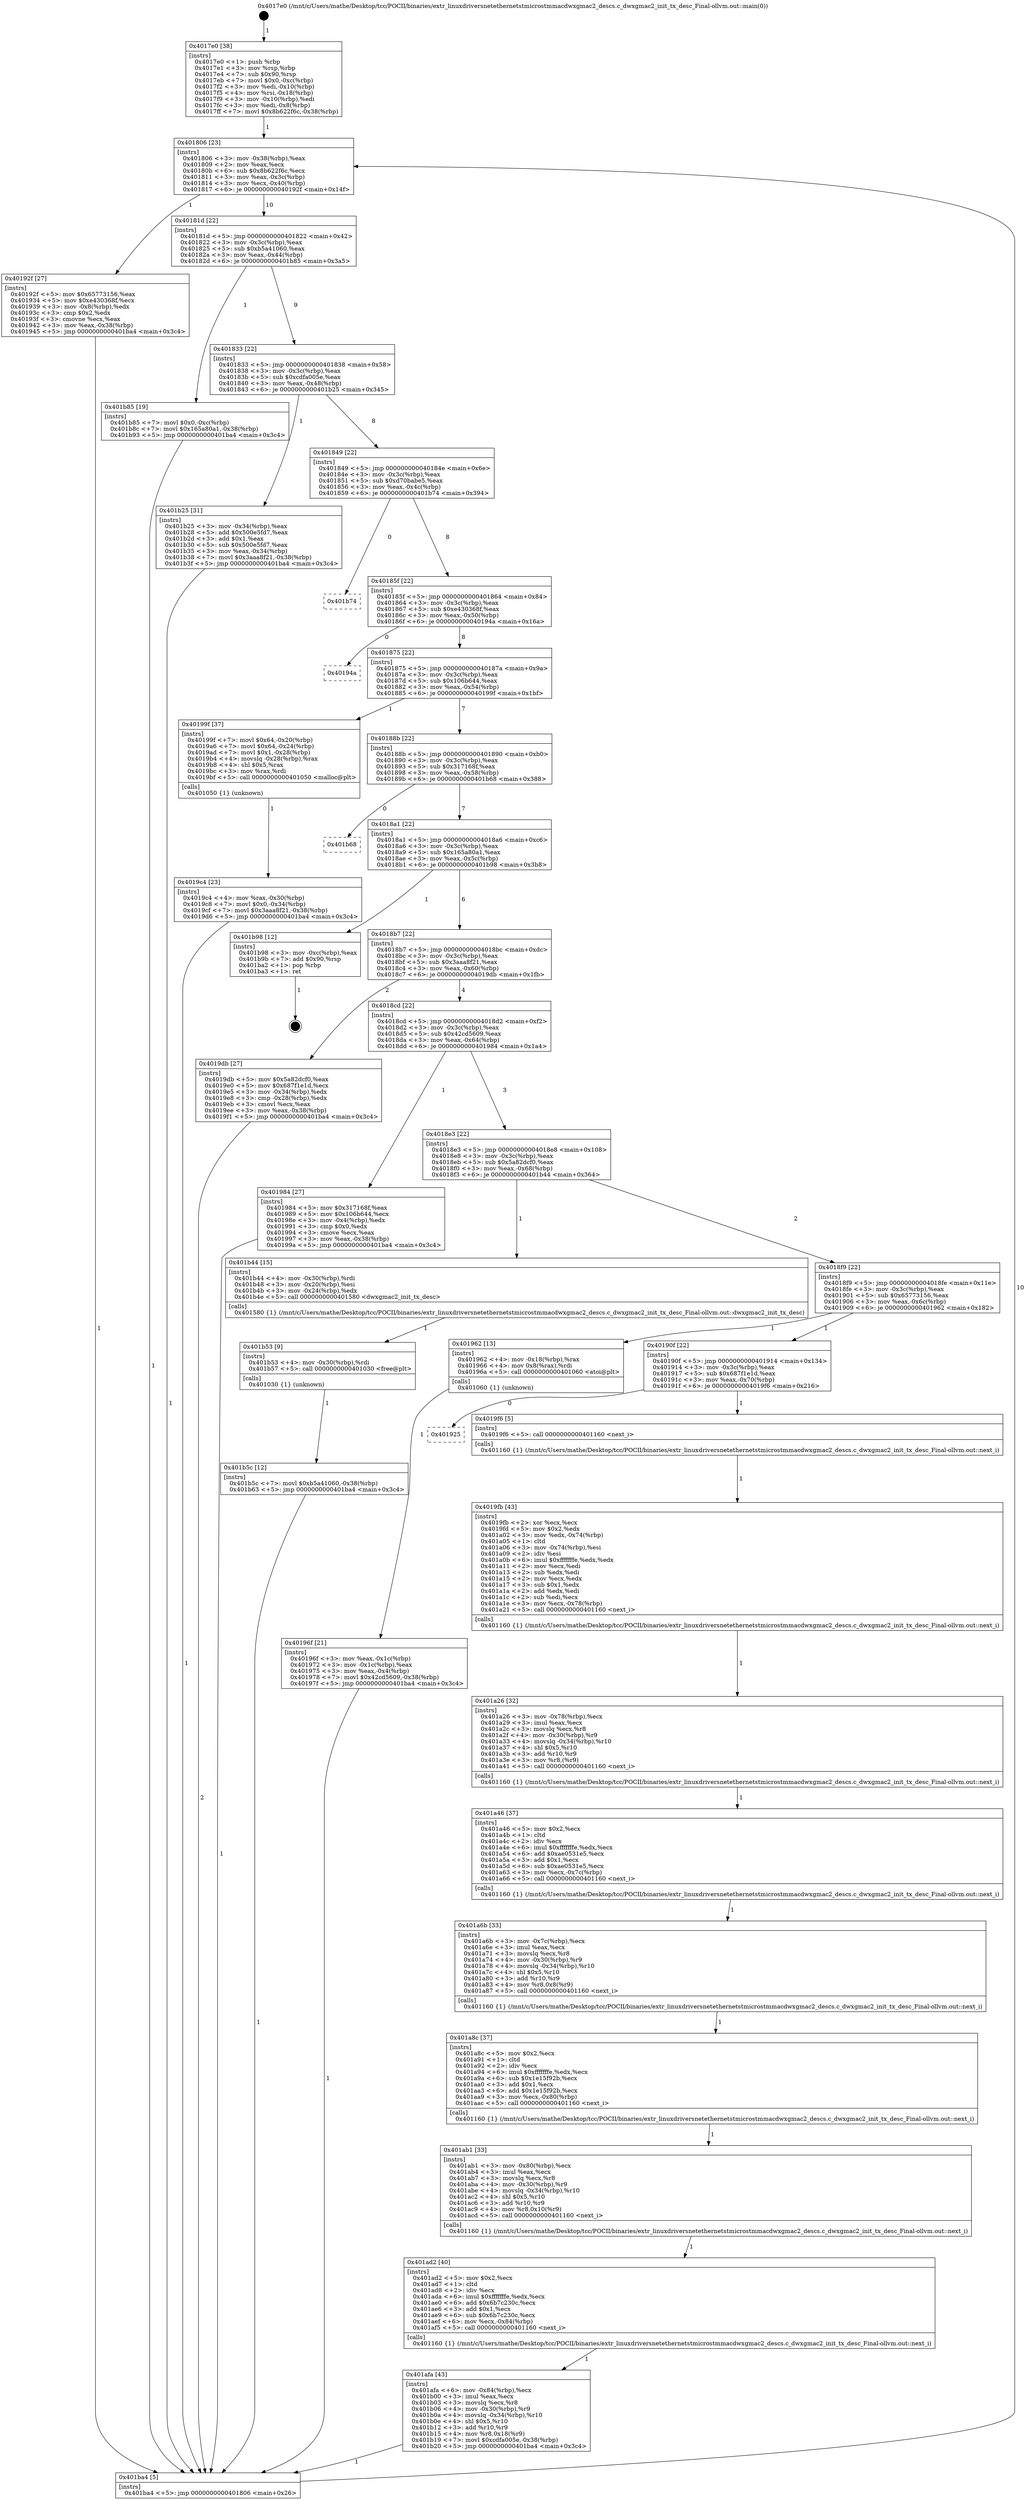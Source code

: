 digraph "0x4017e0" {
  label = "0x4017e0 (/mnt/c/Users/mathe/Desktop/tcc/POCII/binaries/extr_linuxdriversnetethernetstmicrostmmacdwxgmac2_descs.c_dwxgmac2_init_tx_desc_Final-ollvm.out::main(0))"
  labelloc = "t"
  node[shape=record]

  Entry [label="",width=0.3,height=0.3,shape=circle,fillcolor=black,style=filled]
  "0x401806" [label="{
     0x401806 [23]\l
     | [instrs]\l
     &nbsp;&nbsp;0x401806 \<+3\>: mov -0x38(%rbp),%eax\l
     &nbsp;&nbsp;0x401809 \<+2\>: mov %eax,%ecx\l
     &nbsp;&nbsp;0x40180b \<+6\>: sub $0x8b622f6c,%ecx\l
     &nbsp;&nbsp;0x401811 \<+3\>: mov %eax,-0x3c(%rbp)\l
     &nbsp;&nbsp;0x401814 \<+3\>: mov %ecx,-0x40(%rbp)\l
     &nbsp;&nbsp;0x401817 \<+6\>: je 000000000040192f \<main+0x14f\>\l
  }"]
  "0x40192f" [label="{
     0x40192f [27]\l
     | [instrs]\l
     &nbsp;&nbsp;0x40192f \<+5\>: mov $0x65773156,%eax\l
     &nbsp;&nbsp;0x401934 \<+5\>: mov $0xe430368f,%ecx\l
     &nbsp;&nbsp;0x401939 \<+3\>: mov -0x8(%rbp),%edx\l
     &nbsp;&nbsp;0x40193c \<+3\>: cmp $0x2,%edx\l
     &nbsp;&nbsp;0x40193f \<+3\>: cmovne %ecx,%eax\l
     &nbsp;&nbsp;0x401942 \<+3\>: mov %eax,-0x38(%rbp)\l
     &nbsp;&nbsp;0x401945 \<+5\>: jmp 0000000000401ba4 \<main+0x3c4\>\l
  }"]
  "0x40181d" [label="{
     0x40181d [22]\l
     | [instrs]\l
     &nbsp;&nbsp;0x40181d \<+5\>: jmp 0000000000401822 \<main+0x42\>\l
     &nbsp;&nbsp;0x401822 \<+3\>: mov -0x3c(%rbp),%eax\l
     &nbsp;&nbsp;0x401825 \<+5\>: sub $0xb5a41060,%eax\l
     &nbsp;&nbsp;0x40182a \<+3\>: mov %eax,-0x44(%rbp)\l
     &nbsp;&nbsp;0x40182d \<+6\>: je 0000000000401b85 \<main+0x3a5\>\l
  }"]
  "0x401ba4" [label="{
     0x401ba4 [5]\l
     | [instrs]\l
     &nbsp;&nbsp;0x401ba4 \<+5\>: jmp 0000000000401806 \<main+0x26\>\l
  }"]
  "0x4017e0" [label="{
     0x4017e0 [38]\l
     | [instrs]\l
     &nbsp;&nbsp;0x4017e0 \<+1\>: push %rbp\l
     &nbsp;&nbsp;0x4017e1 \<+3\>: mov %rsp,%rbp\l
     &nbsp;&nbsp;0x4017e4 \<+7\>: sub $0x90,%rsp\l
     &nbsp;&nbsp;0x4017eb \<+7\>: movl $0x0,-0xc(%rbp)\l
     &nbsp;&nbsp;0x4017f2 \<+3\>: mov %edi,-0x10(%rbp)\l
     &nbsp;&nbsp;0x4017f5 \<+4\>: mov %rsi,-0x18(%rbp)\l
     &nbsp;&nbsp;0x4017f9 \<+3\>: mov -0x10(%rbp),%edi\l
     &nbsp;&nbsp;0x4017fc \<+3\>: mov %edi,-0x8(%rbp)\l
     &nbsp;&nbsp;0x4017ff \<+7\>: movl $0x8b622f6c,-0x38(%rbp)\l
  }"]
  Exit [label="",width=0.3,height=0.3,shape=circle,fillcolor=black,style=filled,peripheries=2]
  "0x401b85" [label="{
     0x401b85 [19]\l
     | [instrs]\l
     &nbsp;&nbsp;0x401b85 \<+7\>: movl $0x0,-0xc(%rbp)\l
     &nbsp;&nbsp;0x401b8c \<+7\>: movl $0x165a80a1,-0x38(%rbp)\l
     &nbsp;&nbsp;0x401b93 \<+5\>: jmp 0000000000401ba4 \<main+0x3c4\>\l
  }"]
  "0x401833" [label="{
     0x401833 [22]\l
     | [instrs]\l
     &nbsp;&nbsp;0x401833 \<+5\>: jmp 0000000000401838 \<main+0x58\>\l
     &nbsp;&nbsp;0x401838 \<+3\>: mov -0x3c(%rbp),%eax\l
     &nbsp;&nbsp;0x40183b \<+5\>: sub $0xcdfa005e,%eax\l
     &nbsp;&nbsp;0x401840 \<+3\>: mov %eax,-0x48(%rbp)\l
     &nbsp;&nbsp;0x401843 \<+6\>: je 0000000000401b25 \<main+0x345\>\l
  }"]
  "0x401b5c" [label="{
     0x401b5c [12]\l
     | [instrs]\l
     &nbsp;&nbsp;0x401b5c \<+7\>: movl $0xb5a41060,-0x38(%rbp)\l
     &nbsp;&nbsp;0x401b63 \<+5\>: jmp 0000000000401ba4 \<main+0x3c4\>\l
  }"]
  "0x401b25" [label="{
     0x401b25 [31]\l
     | [instrs]\l
     &nbsp;&nbsp;0x401b25 \<+3\>: mov -0x34(%rbp),%eax\l
     &nbsp;&nbsp;0x401b28 \<+5\>: add $0x500e5fd7,%eax\l
     &nbsp;&nbsp;0x401b2d \<+3\>: add $0x1,%eax\l
     &nbsp;&nbsp;0x401b30 \<+5\>: sub $0x500e5fd7,%eax\l
     &nbsp;&nbsp;0x401b35 \<+3\>: mov %eax,-0x34(%rbp)\l
     &nbsp;&nbsp;0x401b38 \<+7\>: movl $0x3aaa8f21,-0x38(%rbp)\l
     &nbsp;&nbsp;0x401b3f \<+5\>: jmp 0000000000401ba4 \<main+0x3c4\>\l
  }"]
  "0x401849" [label="{
     0x401849 [22]\l
     | [instrs]\l
     &nbsp;&nbsp;0x401849 \<+5\>: jmp 000000000040184e \<main+0x6e\>\l
     &nbsp;&nbsp;0x40184e \<+3\>: mov -0x3c(%rbp),%eax\l
     &nbsp;&nbsp;0x401851 \<+5\>: sub $0xd70babe5,%eax\l
     &nbsp;&nbsp;0x401856 \<+3\>: mov %eax,-0x4c(%rbp)\l
     &nbsp;&nbsp;0x401859 \<+6\>: je 0000000000401b74 \<main+0x394\>\l
  }"]
  "0x401b53" [label="{
     0x401b53 [9]\l
     | [instrs]\l
     &nbsp;&nbsp;0x401b53 \<+4\>: mov -0x30(%rbp),%rdi\l
     &nbsp;&nbsp;0x401b57 \<+5\>: call 0000000000401030 \<free@plt\>\l
     | [calls]\l
     &nbsp;&nbsp;0x401030 \{1\} (unknown)\l
  }"]
  "0x401b74" [label="{
     0x401b74\l
  }", style=dashed]
  "0x40185f" [label="{
     0x40185f [22]\l
     | [instrs]\l
     &nbsp;&nbsp;0x40185f \<+5\>: jmp 0000000000401864 \<main+0x84\>\l
     &nbsp;&nbsp;0x401864 \<+3\>: mov -0x3c(%rbp),%eax\l
     &nbsp;&nbsp;0x401867 \<+5\>: sub $0xe430368f,%eax\l
     &nbsp;&nbsp;0x40186c \<+3\>: mov %eax,-0x50(%rbp)\l
     &nbsp;&nbsp;0x40186f \<+6\>: je 000000000040194a \<main+0x16a\>\l
  }"]
  "0x401afa" [label="{
     0x401afa [43]\l
     | [instrs]\l
     &nbsp;&nbsp;0x401afa \<+6\>: mov -0x84(%rbp),%ecx\l
     &nbsp;&nbsp;0x401b00 \<+3\>: imul %eax,%ecx\l
     &nbsp;&nbsp;0x401b03 \<+3\>: movslq %ecx,%r8\l
     &nbsp;&nbsp;0x401b06 \<+4\>: mov -0x30(%rbp),%r9\l
     &nbsp;&nbsp;0x401b0a \<+4\>: movslq -0x34(%rbp),%r10\l
     &nbsp;&nbsp;0x401b0e \<+4\>: shl $0x5,%r10\l
     &nbsp;&nbsp;0x401b12 \<+3\>: add %r10,%r9\l
     &nbsp;&nbsp;0x401b15 \<+4\>: mov %r8,0x18(%r9)\l
     &nbsp;&nbsp;0x401b19 \<+7\>: movl $0xcdfa005e,-0x38(%rbp)\l
     &nbsp;&nbsp;0x401b20 \<+5\>: jmp 0000000000401ba4 \<main+0x3c4\>\l
  }"]
  "0x40194a" [label="{
     0x40194a\l
  }", style=dashed]
  "0x401875" [label="{
     0x401875 [22]\l
     | [instrs]\l
     &nbsp;&nbsp;0x401875 \<+5\>: jmp 000000000040187a \<main+0x9a\>\l
     &nbsp;&nbsp;0x40187a \<+3\>: mov -0x3c(%rbp),%eax\l
     &nbsp;&nbsp;0x40187d \<+5\>: sub $0x106b644,%eax\l
     &nbsp;&nbsp;0x401882 \<+3\>: mov %eax,-0x54(%rbp)\l
     &nbsp;&nbsp;0x401885 \<+6\>: je 000000000040199f \<main+0x1bf\>\l
  }"]
  "0x401ad2" [label="{
     0x401ad2 [40]\l
     | [instrs]\l
     &nbsp;&nbsp;0x401ad2 \<+5\>: mov $0x2,%ecx\l
     &nbsp;&nbsp;0x401ad7 \<+1\>: cltd\l
     &nbsp;&nbsp;0x401ad8 \<+2\>: idiv %ecx\l
     &nbsp;&nbsp;0x401ada \<+6\>: imul $0xfffffffe,%edx,%ecx\l
     &nbsp;&nbsp;0x401ae0 \<+6\>: add $0x6b7c230c,%ecx\l
     &nbsp;&nbsp;0x401ae6 \<+3\>: add $0x1,%ecx\l
     &nbsp;&nbsp;0x401ae9 \<+6\>: sub $0x6b7c230c,%ecx\l
     &nbsp;&nbsp;0x401aef \<+6\>: mov %ecx,-0x84(%rbp)\l
     &nbsp;&nbsp;0x401af5 \<+5\>: call 0000000000401160 \<next_i\>\l
     | [calls]\l
     &nbsp;&nbsp;0x401160 \{1\} (/mnt/c/Users/mathe/Desktop/tcc/POCII/binaries/extr_linuxdriversnetethernetstmicrostmmacdwxgmac2_descs.c_dwxgmac2_init_tx_desc_Final-ollvm.out::next_i)\l
  }"]
  "0x40199f" [label="{
     0x40199f [37]\l
     | [instrs]\l
     &nbsp;&nbsp;0x40199f \<+7\>: movl $0x64,-0x20(%rbp)\l
     &nbsp;&nbsp;0x4019a6 \<+7\>: movl $0x64,-0x24(%rbp)\l
     &nbsp;&nbsp;0x4019ad \<+7\>: movl $0x1,-0x28(%rbp)\l
     &nbsp;&nbsp;0x4019b4 \<+4\>: movslq -0x28(%rbp),%rax\l
     &nbsp;&nbsp;0x4019b8 \<+4\>: shl $0x5,%rax\l
     &nbsp;&nbsp;0x4019bc \<+3\>: mov %rax,%rdi\l
     &nbsp;&nbsp;0x4019bf \<+5\>: call 0000000000401050 \<malloc@plt\>\l
     | [calls]\l
     &nbsp;&nbsp;0x401050 \{1\} (unknown)\l
  }"]
  "0x40188b" [label="{
     0x40188b [22]\l
     | [instrs]\l
     &nbsp;&nbsp;0x40188b \<+5\>: jmp 0000000000401890 \<main+0xb0\>\l
     &nbsp;&nbsp;0x401890 \<+3\>: mov -0x3c(%rbp),%eax\l
     &nbsp;&nbsp;0x401893 \<+5\>: sub $0x317168f,%eax\l
     &nbsp;&nbsp;0x401898 \<+3\>: mov %eax,-0x58(%rbp)\l
     &nbsp;&nbsp;0x40189b \<+6\>: je 0000000000401b68 \<main+0x388\>\l
  }"]
  "0x401ab1" [label="{
     0x401ab1 [33]\l
     | [instrs]\l
     &nbsp;&nbsp;0x401ab1 \<+3\>: mov -0x80(%rbp),%ecx\l
     &nbsp;&nbsp;0x401ab4 \<+3\>: imul %eax,%ecx\l
     &nbsp;&nbsp;0x401ab7 \<+3\>: movslq %ecx,%r8\l
     &nbsp;&nbsp;0x401aba \<+4\>: mov -0x30(%rbp),%r9\l
     &nbsp;&nbsp;0x401abe \<+4\>: movslq -0x34(%rbp),%r10\l
     &nbsp;&nbsp;0x401ac2 \<+4\>: shl $0x5,%r10\l
     &nbsp;&nbsp;0x401ac6 \<+3\>: add %r10,%r9\l
     &nbsp;&nbsp;0x401ac9 \<+4\>: mov %r8,0x10(%r9)\l
     &nbsp;&nbsp;0x401acd \<+5\>: call 0000000000401160 \<next_i\>\l
     | [calls]\l
     &nbsp;&nbsp;0x401160 \{1\} (/mnt/c/Users/mathe/Desktop/tcc/POCII/binaries/extr_linuxdriversnetethernetstmicrostmmacdwxgmac2_descs.c_dwxgmac2_init_tx_desc_Final-ollvm.out::next_i)\l
  }"]
  "0x401b68" [label="{
     0x401b68\l
  }", style=dashed]
  "0x4018a1" [label="{
     0x4018a1 [22]\l
     | [instrs]\l
     &nbsp;&nbsp;0x4018a1 \<+5\>: jmp 00000000004018a6 \<main+0xc6\>\l
     &nbsp;&nbsp;0x4018a6 \<+3\>: mov -0x3c(%rbp),%eax\l
     &nbsp;&nbsp;0x4018a9 \<+5\>: sub $0x165a80a1,%eax\l
     &nbsp;&nbsp;0x4018ae \<+3\>: mov %eax,-0x5c(%rbp)\l
     &nbsp;&nbsp;0x4018b1 \<+6\>: je 0000000000401b98 \<main+0x3b8\>\l
  }"]
  "0x401a8c" [label="{
     0x401a8c [37]\l
     | [instrs]\l
     &nbsp;&nbsp;0x401a8c \<+5\>: mov $0x2,%ecx\l
     &nbsp;&nbsp;0x401a91 \<+1\>: cltd\l
     &nbsp;&nbsp;0x401a92 \<+2\>: idiv %ecx\l
     &nbsp;&nbsp;0x401a94 \<+6\>: imul $0xfffffffe,%edx,%ecx\l
     &nbsp;&nbsp;0x401a9a \<+6\>: sub $0x1e15f92b,%ecx\l
     &nbsp;&nbsp;0x401aa0 \<+3\>: add $0x1,%ecx\l
     &nbsp;&nbsp;0x401aa3 \<+6\>: add $0x1e15f92b,%ecx\l
     &nbsp;&nbsp;0x401aa9 \<+3\>: mov %ecx,-0x80(%rbp)\l
     &nbsp;&nbsp;0x401aac \<+5\>: call 0000000000401160 \<next_i\>\l
     | [calls]\l
     &nbsp;&nbsp;0x401160 \{1\} (/mnt/c/Users/mathe/Desktop/tcc/POCII/binaries/extr_linuxdriversnetethernetstmicrostmmacdwxgmac2_descs.c_dwxgmac2_init_tx_desc_Final-ollvm.out::next_i)\l
  }"]
  "0x401b98" [label="{
     0x401b98 [12]\l
     | [instrs]\l
     &nbsp;&nbsp;0x401b98 \<+3\>: mov -0xc(%rbp),%eax\l
     &nbsp;&nbsp;0x401b9b \<+7\>: add $0x90,%rsp\l
     &nbsp;&nbsp;0x401ba2 \<+1\>: pop %rbp\l
     &nbsp;&nbsp;0x401ba3 \<+1\>: ret\l
  }"]
  "0x4018b7" [label="{
     0x4018b7 [22]\l
     | [instrs]\l
     &nbsp;&nbsp;0x4018b7 \<+5\>: jmp 00000000004018bc \<main+0xdc\>\l
     &nbsp;&nbsp;0x4018bc \<+3\>: mov -0x3c(%rbp),%eax\l
     &nbsp;&nbsp;0x4018bf \<+5\>: sub $0x3aaa8f21,%eax\l
     &nbsp;&nbsp;0x4018c4 \<+3\>: mov %eax,-0x60(%rbp)\l
     &nbsp;&nbsp;0x4018c7 \<+6\>: je 00000000004019db \<main+0x1fb\>\l
  }"]
  "0x401a6b" [label="{
     0x401a6b [33]\l
     | [instrs]\l
     &nbsp;&nbsp;0x401a6b \<+3\>: mov -0x7c(%rbp),%ecx\l
     &nbsp;&nbsp;0x401a6e \<+3\>: imul %eax,%ecx\l
     &nbsp;&nbsp;0x401a71 \<+3\>: movslq %ecx,%r8\l
     &nbsp;&nbsp;0x401a74 \<+4\>: mov -0x30(%rbp),%r9\l
     &nbsp;&nbsp;0x401a78 \<+4\>: movslq -0x34(%rbp),%r10\l
     &nbsp;&nbsp;0x401a7c \<+4\>: shl $0x5,%r10\l
     &nbsp;&nbsp;0x401a80 \<+3\>: add %r10,%r9\l
     &nbsp;&nbsp;0x401a83 \<+4\>: mov %r8,0x8(%r9)\l
     &nbsp;&nbsp;0x401a87 \<+5\>: call 0000000000401160 \<next_i\>\l
     | [calls]\l
     &nbsp;&nbsp;0x401160 \{1\} (/mnt/c/Users/mathe/Desktop/tcc/POCII/binaries/extr_linuxdriversnetethernetstmicrostmmacdwxgmac2_descs.c_dwxgmac2_init_tx_desc_Final-ollvm.out::next_i)\l
  }"]
  "0x4019db" [label="{
     0x4019db [27]\l
     | [instrs]\l
     &nbsp;&nbsp;0x4019db \<+5\>: mov $0x5a82dcf0,%eax\l
     &nbsp;&nbsp;0x4019e0 \<+5\>: mov $0x687f1e1d,%ecx\l
     &nbsp;&nbsp;0x4019e5 \<+3\>: mov -0x34(%rbp),%edx\l
     &nbsp;&nbsp;0x4019e8 \<+3\>: cmp -0x28(%rbp),%edx\l
     &nbsp;&nbsp;0x4019eb \<+3\>: cmovl %ecx,%eax\l
     &nbsp;&nbsp;0x4019ee \<+3\>: mov %eax,-0x38(%rbp)\l
     &nbsp;&nbsp;0x4019f1 \<+5\>: jmp 0000000000401ba4 \<main+0x3c4\>\l
  }"]
  "0x4018cd" [label="{
     0x4018cd [22]\l
     | [instrs]\l
     &nbsp;&nbsp;0x4018cd \<+5\>: jmp 00000000004018d2 \<main+0xf2\>\l
     &nbsp;&nbsp;0x4018d2 \<+3\>: mov -0x3c(%rbp),%eax\l
     &nbsp;&nbsp;0x4018d5 \<+5\>: sub $0x42cd5609,%eax\l
     &nbsp;&nbsp;0x4018da \<+3\>: mov %eax,-0x64(%rbp)\l
     &nbsp;&nbsp;0x4018dd \<+6\>: je 0000000000401984 \<main+0x1a4\>\l
  }"]
  "0x401a46" [label="{
     0x401a46 [37]\l
     | [instrs]\l
     &nbsp;&nbsp;0x401a46 \<+5\>: mov $0x2,%ecx\l
     &nbsp;&nbsp;0x401a4b \<+1\>: cltd\l
     &nbsp;&nbsp;0x401a4c \<+2\>: idiv %ecx\l
     &nbsp;&nbsp;0x401a4e \<+6\>: imul $0xfffffffe,%edx,%ecx\l
     &nbsp;&nbsp;0x401a54 \<+6\>: add $0xae0531e5,%ecx\l
     &nbsp;&nbsp;0x401a5a \<+3\>: add $0x1,%ecx\l
     &nbsp;&nbsp;0x401a5d \<+6\>: sub $0xae0531e5,%ecx\l
     &nbsp;&nbsp;0x401a63 \<+3\>: mov %ecx,-0x7c(%rbp)\l
     &nbsp;&nbsp;0x401a66 \<+5\>: call 0000000000401160 \<next_i\>\l
     | [calls]\l
     &nbsp;&nbsp;0x401160 \{1\} (/mnt/c/Users/mathe/Desktop/tcc/POCII/binaries/extr_linuxdriversnetethernetstmicrostmmacdwxgmac2_descs.c_dwxgmac2_init_tx_desc_Final-ollvm.out::next_i)\l
  }"]
  "0x401984" [label="{
     0x401984 [27]\l
     | [instrs]\l
     &nbsp;&nbsp;0x401984 \<+5\>: mov $0x317168f,%eax\l
     &nbsp;&nbsp;0x401989 \<+5\>: mov $0x106b644,%ecx\l
     &nbsp;&nbsp;0x40198e \<+3\>: mov -0x4(%rbp),%edx\l
     &nbsp;&nbsp;0x401991 \<+3\>: cmp $0x0,%edx\l
     &nbsp;&nbsp;0x401994 \<+3\>: cmove %ecx,%eax\l
     &nbsp;&nbsp;0x401997 \<+3\>: mov %eax,-0x38(%rbp)\l
     &nbsp;&nbsp;0x40199a \<+5\>: jmp 0000000000401ba4 \<main+0x3c4\>\l
  }"]
  "0x4018e3" [label="{
     0x4018e3 [22]\l
     | [instrs]\l
     &nbsp;&nbsp;0x4018e3 \<+5\>: jmp 00000000004018e8 \<main+0x108\>\l
     &nbsp;&nbsp;0x4018e8 \<+3\>: mov -0x3c(%rbp),%eax\l
     &nbsp;&nbsp;0x4018eb \<+5\>: sub $0x5a82dcf0,%eax\l
     &nbsp;&nbsp;0x4018f0 \<+3\>: mov %eax,-0x68(%rbp)\l
     &nbsp;&nbsp;0x4018f3 \<+6\>: je 0000000000401b44 \<main+0x364\>\l
  }"]
  "0x401a26" [label="{
     0x401a26 [32]\l
     | [instrs]\l
     &nbsp;&nbsp;0x401a26 \<+3\>: mov -0x78(%rbp),%ecx\l
     &nbsp;&nbsp;0x401a29 \<+3\>: imul %eax,%ecx\l
     &nbsp;&nbsp;0x401a2c \<+3\>: movslq %ecx,%r8\l
     &nbsp;&nbsp;0x401a2f \<+4\>: mov -0x30(%rbp),%r9\l
     &nbsp;&nbsp;0x401a33 \<+4\>: movslq -0x34(%rbp),%r10\l
     &nbsp;&nbsp;0x401a37 \<+4\>: shl $0x5,%r10\l
     &nbsp;&nbsp;0x401a3b \<+3\>: add %r10,%r9\l
     &nbsp;&nbsp;0x401a3e \<+3\>: mov %r8,(%r9)\l
     &nbsp;&nbsp;0x401a41 \<+5\>: call 0000000000401160 \<next_i\>\l
     | [calls]\l
     &nbsp;&nbsp;0x401160 \{1\} (/mnt/c/Users/mathe/Desktop/tcc/POCII/binaries/extr_linuxdriversnetethernetstmicrostmmacdwxgmac2_descs.c_dwxgmac2_init_tx_desc_Final-ollvm.out::next_i)\l
  }"]
  "0x401b44" [label="{
     0x401b44 [15]\l
     | [instrs]\l
     &nbsp;&nbsp;0x401b44 \<+4\>: mov -0x30(%rbp),%rdi\l
     &nbsp;&nbsp;0x401b48 \<+3\>: mov -0x20(%rbp),%esi\l
     &nbsp;&nbsp;0x401b4b \<+3\>: mov -0x24(%rbp),%edx\l
     &nbsp;&nbsp;0x401b4e \<+5\>: call 0000000000401580 \<dwxgmac2_init_tx_desc\>\l
     | [calls]\l
     &nbsp;&nbsp;0x401580 \{1\} (/mnt/c/Users/mathe/Desktop/tcc/POCII/binaries/extr_linuxdriversnetethernetstmicrostmmacdwxgmac2_descs.c_dwxgmac2_init_tx_desc_Final-ollvm.out::dwxgmac2_init_tx_desc)\l
  }"]
  "0x4018f9" [label="{
     0x4018f9 [22]\l
     | [instrs]\l
     &nbsp;&nbsp;0x4018f9 \<+5\>: jmp 00000000004018fe \<main+0x11e\>\l
     &nbsp;&nbsp;0x4018fe \<+3\>: mov -0x3c(%rbp),%eax\l
     &nbsp;&nbsp;0x401901 \<+5\>: sub $0x65773156,%eax\l
     &nbsp;&nbsp;0x401906 \<+3\>: mov %eax,-0x6c(%rbp)\l
     &nbsp;&nbsp;0x401909 \<+6\>: je 0000000000401962 \<main+0x182\>\l
  }"]
  "0x4019fb" [label="{
     0x4019fb [43]\l
     | [instrs]\l
     &nbsp;&nbsp;0x4019fb \<+2\>: xor %ecx,%ecx\l
     &nbsp;&nbsp;0x4019fd \<+5\>: mov $0x2,%edx\l
     &nbsp;&nbsp;0x401a02 \<+3\>: mov %edx,-0x74(%rbp)\l
     &nbsp;&nbsp;0x401a05 \<+1\>: cltd\l
     &nbsp;&nbsp;0x401a06 \<+3\>: mov -0x74(%rbp),%esi\l
     &nbsp;&nbsp;0x401a09 \<+2\>: idiv %esi\l
     &nbsp;&nbsp;0x401a0b \<+6\>: imul $0xfffffffe,%edx,%edx\l
     &nbsp;&nbsp;0x401a11 \<+2\>: mov %ecx,%edi\l
     &nbsp;&nbsp;0x401a13 \<+2\>: sub %edx,%edi\l
     &nbsp;&nbsp;0x401a15 \<+2\>: mov %ecx,%edx\l
     &nbsp;&nbsp;0x401a17 \<+3\>: sub $0x1,%edx\l
     &nbsp;&nbsp;0x401a1a \<+2\>: add %edx,%edi\l
     &nbsp;&nbsp;0x401a1c \<+2\>: sub %edi,%ecx\l
     &nbsp;&nbsp;0x401a1e \<+3\>: mov %ecx,-0x78(%rbp)\l
     &nbsp;&nbsp;0x401a21 \<+5\>: call 0000000000401160 \<next_i\>\l
     | [calls]\l
     &nbsp;&nbsp;0x401160 \{1\} (/mnt/c/Users/mathe/Desktop/tcc/POCII/binaries/extr_linuxdriversnetethernetstmicrostmmacdwxgmac2_descs.c_dwxgmac2_init_tx_desc_Final-ollvm.out::next_i)\l
  }"]
  "0x401962" [label="{
     0x401962 [13]\l
     | [instrs]\l
     &nbsp;&nbsp;0x401962 \<+4\>: mov -0x18(%rbp),%rax\l
     &nbsp;&nbsp;0x401966 \<+4\>: mov 0x8(%rax),%rdi\l
     &nbsp;&nbsp;0x40196a \<+5\>: call 0000000000401060 \<atoi@plt\>\l
     | [calls]\l
     &nbsp;&nbsp;0x401060 \{1\} (unknown)\l
  }"]
  "0x40190f" [label="{
     0x40190f [22]\l
     | [instrs]\l
     &nbsp;&nbsp;0x40190f \<+5\>: jmp 0000000000401914 \<main+0x134\>\l
     &nbsp;&nbsp;0x401914 \<+3\>: mov -0x3c(%rbp),%eax\l
     &nbsp;&nbsp;0x401917 \<+5\>: sub $0x687f1e1d,%eax\l
     &nbsp;&nbsp;0x40191c \<+3\>: mov %eax,-0x70(%rbp)\l
     &nbsp;&nbsp;0x40191f \<+6\>: je 00000000004019f6 \<main+0x216\>\l
  }"]
  "0x40196f" [label="{
     0x40196f [21]\l
     | [instrs]\l
     &nbsp;&nbsp;0x40196f \<+3\>: mov %eax,-0x1c(%rbp)\l
     &nbsp;&nbsp;0x401972 \<+3\>: mov -0x1c(%rbp),%eax\l
     &nbsp;&nbsp;0x401975 \<+3\>: mov %eax,-0x4(%rbp)\l
     &nbsp;&nbsp;0x401978 \<+7\>: movl $0x42cd5609,-0x38(%rbp)\l
     &nbsp;&nbsp;0x40197f \<+5\>: jmp 0000000000401ba4 \<main+0x3c4\>\l
  }"]
  "0x4019c4" [label="{
     0x4019c4 [23]\l
     | [instrs]\l
     &nbsp;&nbsp;0x4019c4 \<+4\>: mov %rax,-0x30(%rbp)\l
     &nbsp;&nbsp;0x4019c8 \<+7\>: movl $0x0,-0x34(%rbp)\l
     &nbsp;&nbsp;0x4019cf \<+7\>: movl $0x3aaa8f21,-0x38(%rbp)\l
     &nbsp;&nbsp;0x4019d6 \<+5\>: jmp 0000000000401ba4 \<main+0x3c4\>\l
  }"]
  "0x401925" [label="{
     0x401925\l
  }", style=dashed]
  "0x4019f6" [label="{
     0x4019f6 [5]\l
     | [instrs]\l
     &nbsp;&nbsp;0x4019f6 \<+5\>: call 0000000000401160 \<next_i\>\l
     | [calls]\l
     &nbsp;&nbsp;0x401160 \{1\} (/mnt/c/Users/mathe/Desktop/tcc/POCII/binaries/extr_linuxdriversnetethernetstmicrostmmacdwxgmac2_descs.c_dwxgmac2_init_tx_desc_Final-ollvm.out::next_i)\l
  }"]
  Entry -> "0x4017e0" [label=" 1"]
  "0x401806" -> "0x40192f" [label=" 1"]
  "0x401806" -> "0x40181d" [label=" 10"]
  "0x40192f" -> "0x401ba4" [label=" 1"]
  "0x4017e0" -> "0x401806" [label=" 1"]
  "0x401ba4" -> "0x401806" [label=" 10"]
  "0x401b98" -> Exit [label=" 1"]
  "0x40181d" -> "0x401b85" [label=" 1"]
  "0x40181d" -> "0x401833" [label=" 9"]
  "0x401b85" -> "0x401ba4" [label=" 1"]
  "0x401833" -> "0x401b25" [label=" 1"]
  "0x401833" -> "0x401849" [label=" 8"]
  "0x401b5c" -> "0x401ba4" [label=" 1"]
  "0x401849" -> "0x401b74" [label=" 0"]
  "0x401849" -> "0x40185f" [label=" 8"]
  "0x401b53" -> "0x401b5c" [label=" 1"]
  "0x40185f" -> "0x40194a" [label=" 0"]
  "0x40185f" -> "0x401875" [label=" 8"]
  "0x401b44" -> "0x401b53" [label=" 1"]
  "0x401875" -> "0x40199f" [label=" 1"]
  "0x401875" -> "0x40188b" [label=" 7"]
  "0x401b25" -> "0x401ba4" [label=" 1"]
  "0x40188b" -> "0x401b68" [label=" 0"]
  "0x40188b" -> "0x4018a1" [label=" 7"]
  "0x401afa" -> "0x401ba4" [label=" 1"]
  "0x4018a1" -> "0x401b98" [label=" 1"]
  "0x4018a1" -> "0x4018b7" [label=" 6"]
  "0x401ad2" -> "0x401afa" [label=" 1"]
  "0x4018b7" -> "0x4019db" [label=" 2"]
  "0x4018b7" -> "0x4018cd" [label=" 4"]
  "0x401ab1" -> "0x401ad2" [label=" 1"]
  "0x4018cd" -> "0x401984" [label=" 1"]
  "0x4018cd" -> "0x4018e3" [label=" 3"]
  "0x401a8c" -> "0x401ab1" [label=" 1"]
  "0x4018e3" -> "0x401b44" [label=" 1"]
  "0x4018e3" -> "0x4018f9" [label=" 2"]
  "0x401a6b" -> "0x401a8c" [label=" 1"]
  "0x4018f9" -> "0x401962" [label=" 1"]
  "0x4018f9" -> "0x40190f" [label=" 1"]
  "0x401962" -> "0x40196f" [label=" 1"]
  "0x40196f" -> "0x401ba4" [label=" 1"]
  "0x401984" -> "0x401ba4" [label=" 1"]
  "0x40199f" -> "0x4019c4" [label=" 1"]
  "0x4019c4" -> "0x401ba4" [label=" 1"]
  "0x4019db" -> "0x401ba4" [label=" 2"]
  "0x401a46" -> "0x401a6b" [label=" 1"]
  "0x40190f" -> "0x4019f6" [label=" 1"]
  "0x40190f" -> "0x401925" [label=" 0"]
  "0x4019f6" -> "0x4019fb" [label=" 1"]
  "0x4019fb" -> "0x401a26" [label=" 1"]
  "0x401a26" -> "0x401a46" [label=" 1"]
}
